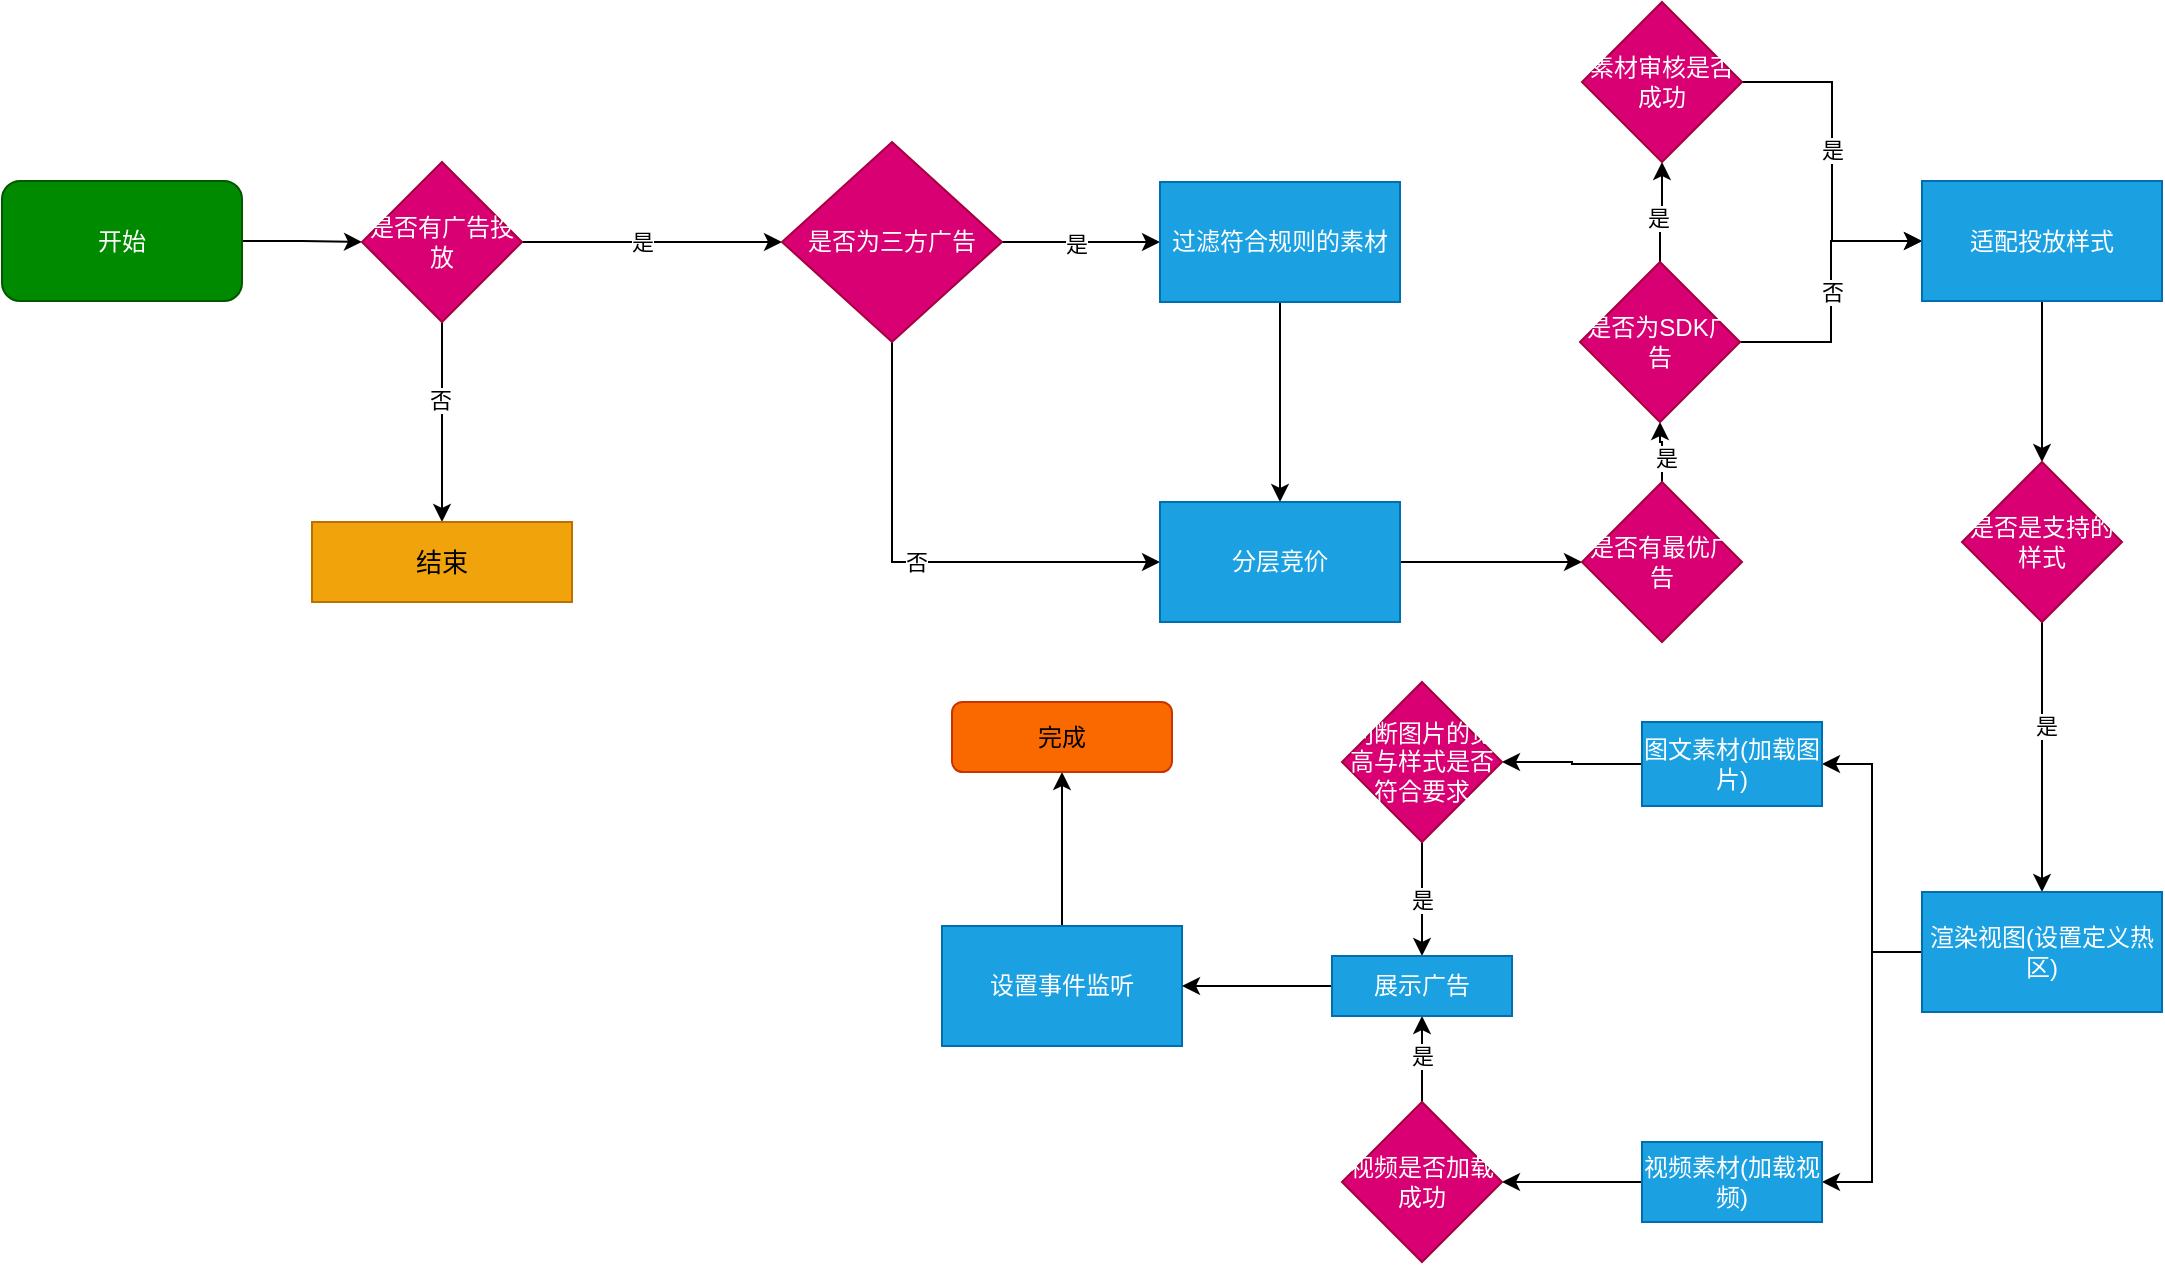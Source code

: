 <mxfile version="23.1.1" type="github">
  <diagram name="第 1 页" id="T7A8q3Y4hAlPTGfC_XGh">
    <mxGraphModel dx="2295" dy="-2742" grid="1" gridSize="10" guides="1" tooltips="1" connect="1" arrows="1" fold="1" page="1" pageScale="1" pageWidth="827" pageHeight="1169" math="0" shadow="0">
      <root>
        <mxCell id="0" />
        <mxCell id="1" parent="0" />
        <mxCell id="pAVyq1oMZTzjXLjukiyH-1" value="" style="edgeStyle=orthogonalEdgeStyle;rounded=0;orthogonalLoop=1;jettySize=auto;html=1;endArrow=classic;endFill=1;entryX=0;entryY=0.5;entryDx=0;entryDy=0;" edge="1" parent="1" source="pAVyq1oMZTzjXLjukiyH-2" target="pAVyq1oMZTzjXLjukiyH-7">
          <mxGeometry relative="1" as="geometry">
            <mxPoint x="120" y="3810" as="targetPoint" />
          </mxGeometry>
        </mxCell>
        <mxCell id="pAVyq1oMZTzjXLjukiyH-2" value="开始" style="rounded=1;whiteSpace=wrap;html=1;strokeColor=#005700;fillColor=#008a00;fontColor=#ffffff;" vertex="1" parent="1">
          <mxGeometry x="-100" y="3779.5" width="120" height="60" as="geometry" />
        </mxCell>
        <mxCell id="pAVyq1oMZTzjXLjukiyH-3" value="" style="edgeStyle=orthogonalEdgeStyle;rounded=0;orthogonalLoop=1;jettySize=auto;html=1;endArrow=classic;endFill=1;entryX=0;entryY=0.5;entryDx=0;entryDy=0;" edge="1" parent="1" source="pAVyq1oMZTzjXLjukiyH-7" target="pAVyq1oMZTzjXLjukiyH-12">
          <mxGeometry relative="1" as="geometry">
            <mxPoint x="320" y="3810" as="targetPoint" />
          </mxGeometry>
        </mxCell>
        <mxCell id="pAVyq1oMZTzjXLjukiyH-4" value="是" style="edgeLabel;html=1;align=center;verticalAlign=middle;resizable=0;points=[];" vertex="1" connectable="0" parent="pAVyq1oMZTzjXLjukiyH-3">
          <mxGeometry x="-0.074" relative="1" as="geometry">
            <mxPoint as="offset" />
          </mxGeometry>
        </mxCell>
        <mxCell id="pAVyq1oMZTzjXLjukiyH-5" value="" style="edgeStyle=orthogonalEdgeStyle;rounded=0;orthogonalLoop=1;jettySize=auto;html=1;endArrow=classic;endFill=1;" edge="1" parent="1" source="pAVyq1oMZTzjXLjukiyH-7" target="pAVyq1oMZTzjXLjukiyH-8">
          <mxGeometry relative="1" as="geometry" />
        </mxCell>
        <mxCell id="pAVyq1oMZTzjXLjukiyH-6" value="否" style="edgeLabel;html=1;align=center;verticalAlign=middle;resizable=0;points=[];" vertex="1" connectable="0" parent="pAVyq1oMZTzjXLjukiyH-5">
          <mxGeometry x="-0.232" y="-1" relative="1" as="geometry">
            <mxPoint as="offset" />
          </mxGeometry>
        </mxCell>
        <mxCell id="pAVyq1oMZTzjXLjukiyH-7" value="是否有广告投放" style="rhombus;whiteSpace=wrap;html=1;strokeColor=#A50040;fillColor=#d80073;fontColor=#ffffff;" vertex="1" parent="1">
          <mxGeometry x="80" y="3770" width="80" height="80" as="geometry" />
        </mxCell>
        <mxCell id="pAVyq1oMZTzjXLjukiyH-8" value="&lt;pre style=&quot;font-family: &amp;quot;jetbrains mono&amp;quot; , monospace ; font-size: 9.8pt&quot;&gt;结束&lt;/pre&gt;" style="whiteSpace=wrap;html=1;fillColor=#f0a30a;fontColor=#000000;strokeColor=#BD7000;" vertex="1" parent="1">
          <mxGeometry x="55" y="3950" width="130" height="40" as="geometry" />
        </mxCell>
        <mxCell id="pAVyq1oMZTzjXLjukiyH-9" value="否" style="edgeStyle=orthogonalEdgeStyle;rounded=0;orthogonalLoop=1;jettySize=auto;html=1;endArrow=classic;endFill=1;entryX=0;entryY=0.5;entryDx=0;entryDy=0;" edge="1" parent="1" source="pAVyq1oMZTzjXLjukiyH-12" target="pAVyq1oMZTzjXLjukiyH-64">
          <mxGeometry relative="1" as="geometry">
            <mxPoint x="343.5" y="3940" as="targetPoint" />
            <Array as="points">
              <mxPoint x="345" y="3970" />
            </Array>
          </mxGeometry>
        </mxCell>
        <mxCell id="pAVyq1oMZTzjXLjukiyH-63" value="" style="edgeStyle=orthogonalEdgeStyle;rounded=0;orthogonalLoop=1;jettySize=auto;html=1;" edge="1" parent="1" source="pAVyq1oMZTzjXLjukiyH-12" target="pAVyq1oMZTzjXLjukiyH-62">
          <mxGeometry relative="1" as="geometry" />
        </mxCell>
        <mxCell id="pAVyq1oMZTzjXLjukiyH-66" value="是" style="edgeLabel;html=1;align=center;verticalAlign=middle;resizable=0;points=[];" vertex="1" connectable="0" parent="pAVyq1oMZTzjXLjukiyH-63">
          <mxGeometry x="-0.066" y="-1" relative="1" as="geometry">
            <mxPoint as="offset" />
          </mxGeometry>
        </mxCell>
        <mxCell id="pAVyq1oMZTzjXLjukiyH-12" value="是否为三方广告" style="rhombus;whiteSpace=wrap;html=1;strokeColor=#A50040;fillColor=#d80073;fontColor=#ffffff;" vertex="1" parent="1">
          <mxGeometry x="290" y="3760" width="110" height="100" as="geometry" />
        </mxCell>
        <mxCell id="pAVyq1oMZTzjXLjukiyH-65" value="" style="edgeStyle=orthogonalEdgeStyle;rounded=0;orthogonalLoop=1;jettySize=auto;html=1;" edge="1" parent="1" source="pAVyq1oMZTzjXLjukiyH-62" target="pAVyq1oMZTzjXLjukiyH-64">
          <mxGeometry relative="1" as="geometry" />
        </mxCell>
        <mxCell id="pAVyq1oMZTzjXLjukiyH-62" value="过滤符合规则的素材" style="whiteSpace=wrap;html=1;rounded=0;fillColor=#1ba1e2;fontColor=#ffffff;strokeColor=#006EAF;" vertex="1" parent="1">
          <mxGeometry x="479" y="3780" width="120" height="60" as="geometry" />
        </mxCell>
        <mxCell id="pAVyq1oMZTzjXLjukiyH-68" value="" style="edgeStyle=orthogonalEdgeStyle;rounded=0;orthogonalLoop=1;jettySize=auto;html=1;" edge="1" parent="1" source="pAVyq1oMZTzjXLjukiyH-64" target="pAVyq1oMZTzjXLjukiyH-67">
          <mxGeometry relative="1" as="geometry" />
        </mxCell>
        <mxCell id="pAVyq1oMZTzjXLjukiyH-64" value="分层竞价" style="whiteSpace=wrap;html=1;rounded=0;fillColor=#1ba1e2;fontColor=#ffffff;strokeColor=#006EAF;" vertex="1" parent="1">
          <mxGeometry x="479" y="3940" width="120" height="60" as="geometry" />
        </mxCell>
        <mxCell id="pAVyq1oMZTzjXLjukiyH-70" value="" style="edgeStyle=orthogonalEdgeStyle;rounded=0;orthogonalLoop=1;jettySize=auto;html=1;" edge="1" parent="1" source="pAVyq1oMZTzjXLjukiyH-67" target="pAVyq1oMZTzjXLjukiyH-69">
          <mxGeometry relative="1" as="geometry" />
        </mxCell>
        <mxCell id="pAVyq1oMZTzjXLjukiyH-71" value="是" style="edgeLabel;html=1;align=center;verticalAlign=middle;resizable=0;points=[];" vertex="1" connectable="0" parent="pAVyq1oMZTzjXLjukiyH-70">
          <mxGeometry x="-0.194" y="-2" relative="1" as="geometry">
            <mxPoint as="offset" />
          </mxGeometry>
        </mxCell>
        <mxCell id="pAVyq1oMZTzjXLjukiyH-67" value="是否有最优广告" style="rhombus;whiteSpace=wrap;html=1;rounded=0;fillColor=#d80073;fontColor=#ffffff;strokeColor=#A50040;" vertex="1" parent="1">
          <mxGeometry x="690" y="3930" width="80" height="80" as="geometry" />
        </mxCell>
        <mxCell id="pAVyq1oMZTzjXLjukiyH-73" value="" style="edgeStyle=orthogonalEdgeStyle;rounded=0;orthogonalLoop=1;jettySize=auto;html=1;" edge="1" parent="1" source="pAVyq1oMZTzjXLjukiyH-69" target="pAVyq1oMZTzjXLjukiyH-72">
          <mxGeometry relative="1" as="geometry" />
        </mxCell>
        <mxCell id="pAVyq1oMZTzjXLjukiyH-74" value="是" style="edgeLabel;html=1;align=center;verticalAlign=middle;resizable=0;points=[];" vertex="1" connectable="0" parent="pAVyq1oMZTzjXLjukiyH-73">
          <mxGeometry x="-0.142" y="1" relative="1" as="geometry">
            <mxPoint as="offset" />
          </mxGeometry>
        </mxCell>
        <mxCell id="pAVyq1oMZTzjXLjukiyH-76" value="否" style="edgeStyle=orthogonalEdgeStyle;rounded=0;orthogonalLoop=1;jettySize=auto;html=1;" edge="1" parent="1" source="pAVyq1oMZTzjXLjukiyH-69" target="pAVyq1oMZTzjXLjukiyH-75">
          <mxGeometry relative="1" as="geometry" />
        </mxCell>
        <mxCell id="pAVyq1oMZTzjXLjukiyH-69" value="是否为SDK广告" style="rhombus;whiteSpace=wrap;html=1;rounded=0;fillColor=#d80073;fontColor=#ffffff;strokeColor=#A50040;" vertex="1" parent="1">
          <mxGeometry x="689" y="3820" width="80" height="80" as="geometry" />
        </mxCell>
        <mxCell id="pAVyq1oMZTzjXLjukiyH-77" style="edgeStyle=orthogonalEdgeStyle;rounded=0;orthogonalLoop=1;jettySize=auto;html=1;entryX=0;entryY=0.5;entryDx=0;entryDy=0;" edge="1" parent="1" source="pAVyq1oMZTzjXLjukiyH-72" target="pAVyq1oMZTzjXLjukiyH-75">
          <mxGeometry relative="1" as="geometry" />
        </mxCell>
        <mxCell id="pAVyq1oMZTzjXLjukiyH-78" value="是" style="edgeLabel;html=1;align=center;verticalAlign=middle;resizable=0;points=[];" vertex="1" connectable="0" parent="pAVyq1oMZTzjXLjukiyH-77">
          <mxGeometry x="-0.071" relative="1" as="geometry">
            <mxPoint as="offset" />
          </mxGeometry>
        </mxCell>
        <mxCell id="pAVyq1oMZTzjXLjukiyH-72" value="素材审核是否成功" style="rhombus;whiteSpace=wrap;html=1;rounded=0;fillColor=#d80073;fontColor=#ffffff;strokeColor=#A50040;" vertex="1" parent="1">
          <mxGeometry x="690" y="3690" width="80" height="80" as="geometry" />
        </mxCell>
        <mxCell id="pAVyq1oMZTzjXLjukiyH-80" value="" style="edgeStyle=orthogonalEdgeStyle;rounded=0;orthogonalLoop=1;jettySize=auto;html=1;" edge="1" parent="1" source="pAVyq1oMZTzjXLjukiyH-75" target="pAVyq1oMZTzjXLjukiyH-79">
          <mxGeometry relative="1" as="geometry" />
        </mxCell>
        <mxCell id="pAVyq1oMZTzjXLjukiyH-75" value="适配投放样式" style="whiteSpace=wrap;html=1;rounded=0;fillColor=#1ba1e2;fontColor=#ffffff;strokeColor=#006EAF;" vertex="1" parent="1">
          <mxGeometry x="860" y="3779.5" width="120" height="60" as="geometry" />
        </mxCell>
        <mxCell id="pAVyq1oMZTzjXLjukiyH-82" value="" style="edgeStyle=orthogonalEdgeStyle;rounded=0;orthogonalLoop=1;jettySize=auto;html=1;" edge="1" parent="1" source="pAVyq1oMZTzjXLjukiyH-79" target="pAVyq1oMZTzjXLjukiyH-81">
          <mxGeometry relative="1" as="geometry" />
        </mxCell>
        <mxCell id="pAVyq1oMZTzjXLjukiyH-83" value="是" style="edgeLabel;html=1;align=center;verticalAlign=middle;resizable=0;points=[];" vertex="1" connectable="0" parent="pAVyq1oMZTzjXLjukiyH-82">
          <mxGeometry x="-0.233" y="2" relative="1" as="geometry">
            <mxPoint as="offset" />
          </mxGeometry>
        </mxCell>
        <mxCell id="pAVyq1oMZTzjXLjukiyH-79" value="是否是支持的样式" style="rhombus;whiteSpace=wrap;html=1;rounded=0;fillColor=#d80073;fontColor=#ffffff;strokeColor=#A50040;" vertex="1" parent="1">
          <mxGeometry x="880" y="3920" width="80" height="80" as="geometry" />
        </mxCell>
        <mxCell id="pAVyq1oMZTzjXLjukiyH-93" value="" style="edgeStyle=orthogonalEdgeStyle;rounded=0;orthogonalLoop=1;jettySize=auto;html=1;entryX=1;entryY=0.5;entryDx=0;entryDy=0;" edge="1" parent="1" source="pAVyq1oMZTzjXLjukiyH-81" target="pAVyq1oMZTzjXLjukiyH-92">
          <mxGeometry relative="1" as="geometry" />
        </mxCell>
        <mxCell id="pAVyq1oMZTzjXLjukiyH-94" style="edgeStyle=orthogonalEdgeStyle;rounded=0;orthogonalLoop=1;jettySize=auto;html=1;entryX=1;entryY=0.5;entryDx=0;entryDy=0;" edge="1" parent="1" source="pAVyq1oMZTzjXLjukiyH-81" target="pAVyq1oMZTzjXLjukiyH-91">
          <mxGeometry relative="1" as="geometry">
            <mxPoint x="840" y="4090" as="targetPoint" />
          </mxGeometry>
        </mxCell>
        <mxCell id="pAVyq1oMZTzjXLjukiyH-81" value="渲染视图(设置定义热区)" style="whiteSpace=wrap;html=1;rounded=0;fillColor=#1ba1e2;fontColor=#ffffff;strokeColor=#006EAF;" vertex="1" parent="1">
          <mxGeometry x="860" y="4135" width="120" height="60" as="geometry" />
        </mxCell>
        <mxCell id="pAVyq1oMZTzjXLjukiyH-90" value="" style="edgeStyle=orthogonalEdgeStyle;rounded=0;orthogonalLoop=1;jettySize=auto;html=1;" edge="1" parent="1" source="pAVyq1oMZTzjXLjukiyH-86" target="pAVyq1oMZTzjXLjukiyH-89">
          <mxGeometry relative="1" as="geometry" />
        </mxCell>
        <mxCell id="pAVyq1oMZTzjXLjukiyH-86" value="设置事件监听" style="whiteSpace=wrap;html=1;rounded=0;fillColor=#1ba1e2;fontColor=#ffffff;strokeColor=#006EAF;" vertex="1" parent="1">
          <mxGeometry x="370" y="4152" width="120" height="60" as="geometry" />
        </mxCell>
        <mxCell id="pAVyq1oMZTzjXLjukiyH-89" value="完成" style="rounded=1;whiteSpace=wrap;html=1;fillColor=#fa6800;fontColor=#000000;strokeColor=#C73500;" vertex="1" parent="1">
          <mxGeometry x="375" y="4040" width="110" height="35" as="geometry" />
        </mxCell>
        <mxCell id="pAVyq1oMZTzjXLjukiyH-96" value="" style="edgeStyle=orthogonalEdgeStyle;rounded=0;orthogonalLoop=1;jettySize=auto;html=1;" edge="1" parent="1" source="pAVyq1oMZTzjXLjukiyH-91" target="pAVyq1oMZTzjXLjukiyH-95">
          <mxGeometry relative="1" as="geometry" />
        </mxCell>
        <mxCell id="pAVyq1oMZTzjXLjukiyH-91" value="图文素材(加载图片)" style="whiteSpace=wrap;html=1;rounded=0;fillColor=#1ba1e2;fontColor=#ffffff;strokeColor=#006EAF;" vertex="1" parent="1">
          <mxGeometry x="720" y="4050" width="90" height="42" as="geometry" />
        </mxCell>
        <mxCell id="pAVyq1oMZTzjXLjukiyH-98" value="" style="edgeStyle=orthogonalEdgeStyle;rounded=0;orthogonalLoop=1;jettySize=auto;html=1;" edge="1" parent="1" source="pAVyq1oMZTzjXLjukiyH-92" target="pAVyq1oMZTzjXLjukiyH-97">
          <mxGeometry relative="1" as="geometry" />
        </mxCell>
        <mxCell id="pAVyq1oMZTzjXLjukiyH-92" value="视频素材(加载视频)" style="whiteSpace=wrap;html=1;rounded=0;fillColor=#1ba1e2;fontColor=#ffffff;strokeColor=#006EAF;" vertex="1" parent="1">
          <mxGeometry x="720" y="4260" width="90" height="40" as="geometry" />
        </mxCell>
        <mxCell id="pAVyq1oMZTzjXLjukiyH-100" value="是" style="edgeStyle=orthogonalEdgeStyle;rounded=0;orthogonalLoop=1;jettySize=auto;html=1;" edge="1" parent="1" source="pAVyq1oMZTzjXLjukiyH-95" target="pAVyq1oMZTzjXLjukiyH-99">
          <mxGeometry relative="1" as="geometry" />
        </mxCell>
        <mxCell id="pAVyq1oMZTzjXLjukiyH-95" value="判断图片的宽高与样式是否符合要求" style="rhombus;whiteSpace=wrap;html=1;rounded=0;fillColor=#d80073;fontColor=#ffffff;strokeColor=#A50040;" vertex="1" parent="1">
          <mxGeometry x="570" y="4030" width="80" height="80" as="geometry" />
        </mxCell>
        <mxCell id="pAVyq1oMZTzjXLjukiyH-101" value="" style="edgeStyle=orthogonalEdgeStyle;rounded=0;orthogonalLoop=1;jettySize=auto;html=1;" edge="1" parent="1" source="pAVyq1oMZTzjXLjukiyH-97" target="pAVyq1oMZTzjXLjukiyH-99">
          <mxGeometry relative="1" as="geometry" />
        </mxCell>
        <mxCell id="pAVyq1oMZTzjXLjukiyH-103" value="是" style="edgeLabel;html=1;align=center;verticalAlign=middle;resizable=0;points=[];" vertex="1" connectable="0" parent="pAVyq1oMZTzjXLjukiyH-101">
          <mxGeometry x="0.062" relative="1" as="geometry">
            <mxPoint as="offset" />
          </mxGeometry>
        </mxCell>
        <mxCell id="pAVyq1oMZTzjXLjukiyH-97" value="视频是否加载成功" style="rhombus;whiteSpace=wrap;html=1;rounded=0;fillColor=#d80073;fontColor=#ffffff;strokeColor=#A50040;" vertex="1" parent="1">
          <mxGeometry x="570" y="4240" width="80" height="80" as="geometry" />
        </mxCell>
        <mxCell id="pAVyq1oMZTzjXLjukiyH-104" value="" style="edgeStyle=orthogonalEdgeStyle;rounded=0;orthogonalLoop=1;jettySize=auto;html=1;" edge="1" parent="1" source="pAVyq1oMZTzjXLjukiyH-99" target="pAVyq1oMZTzjXLjukiyH-86">
          <mxGeometry relative="1" as="geometry" />
        </mxCell>
        <mxCell id="pAVyq1oMZTzjXLjukiyH-99" value="展示广告" style="whiteSpace=wrap;html=1;rounded=0;fillColor=#1ba1e2;fontColor=#ffffff;strokeColor=#006EAF;" vertex="1" parent="1">
          <mxGeometry x="565" y="4167" width="90" height="30" as="geometry" />
        </mxCell>
      </root>
    </mxGraphModel>
  </diagram>
</mxfile>
